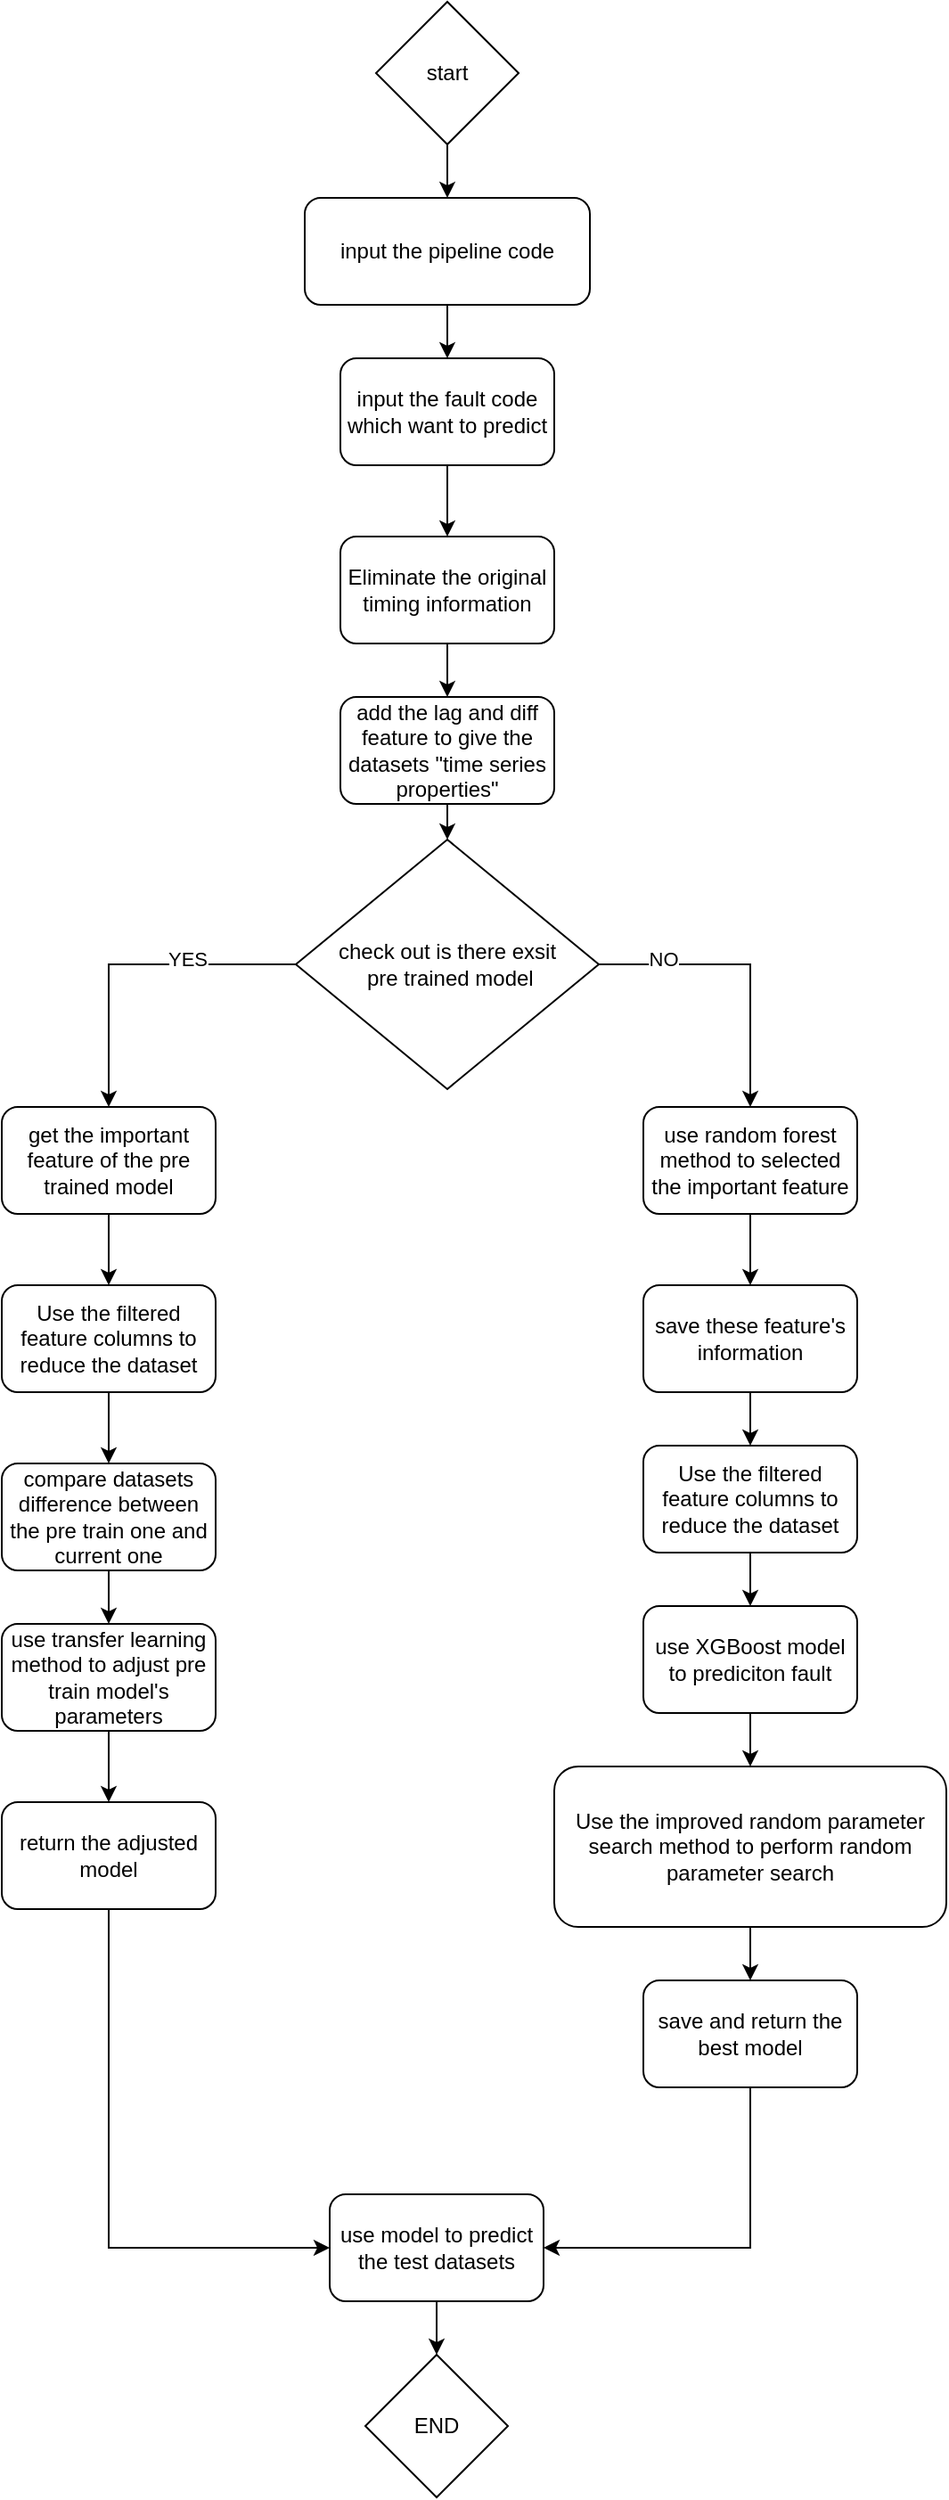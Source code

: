 <mxfile version="24.6.4" type="github">
  <diagram name="第 1 页" id="ZZP4DtZy3uweT7do1U-z">
    <mxGraphModel dx="1703" dy="1140" grid="1" gridSize="10" guides="1" tooltips="1" connect="1" arrows="1" fold="1" page="1" pageScale="1" pageWidth="827" pageHeight="1169" math="0" shadow="0">
      <root>
        <mxCell id="0" />
        <mxCell id="1" parent="0" />
        <mxCell id="yVVEGM8As_ze5ZNv9kSu-3" value="" style="edgeStyle=orthogonalEdgeStyle;rounded=0;orthogonalLoop=1;jettySize=auto;html=1;" parent="1" source="yVVEGM8As_ze5ZNv9kSu-1" target="yVVEGM8As_ze5ZNv9kSu-2" edge="1">
          <mxGeometry relative="1" as="geometry" />
        </mxCell>
        <mxCell id="yVVEGM8As_ze5ZNv9kSu-1" value="start" style="rhombus;whiteSpace=wrap;html=1;" parent="1" vertex="1">
          <mxGeometry x="320" y="50" width="80" height="80" as="geometry" />
        </mxCell>
        <mxCell id="yVVEGM8As_ze5ZNv9kSu-5" value="" style="edgeStyle=orthogonalEdgeStyle;rounded=0;orthogonalLoop=1;jettySize=auto;html=1;" parent="1" source="yVVEGM8As_ze5ZNv9kSu-2" target="yVVEGM8As_ze5ZNv9kSu-4" edge="1">
          <mxGeometry relative="1" as="geometry" />
        </mxCell>
        <mxCell id="yVVEGM8As_ze5ZNv9kSu-2" value="input the pipeline code" style="rounded=1;whiteSpace=wrap;html=1;" parent="1" vertex="1">
          <mxGeometry x="280" y="160" width="160" height="60" as="geometry" />
        </mxCell>
        <mxCell id="yVVEGM8As_ze5ZNv9kSu-13" value="" style="edgeStyle=orthogonalEdgeStyle;rounded=0;orthogonalLoop=1;jettySize=auto;html=1;" parent="1" source="yVVEGM8As_ze5ZNv9kSu-4" edge="1">
          <mxGeometry relative="1" as="geometry">
            <mxPoint x="360" y="350" as="targetPoint" />
          </mxGeometry>
        </mxCell>
        <mxCell id="yVVEGM8As_ze5ZNv9kSu-4" value="input the fault code which want to predict" style="whiteSpace=wrap;html=1;rounded=1;" parent="1" vertex="1">
          <mxGeometry x="300" y="250" width="120" height="60" as="geometry" />
        </mxCell>
        <mxCell id="yVVEGM8As_ze5ZNv9kSu-17" style="edgeStyle=orthogonalEdgeStyle;rounded=0;orthogonalLoop=1;jettySize=auto;html=1;exitX=0;exitY=0.5;exitDx=0;exitDy=0;entryX=0.5;entryY=0;entryDx=0;entryDy=0;" parent="1" source="yVVEGM8As_ze5ZNv9kSu-10" target="yVVEGM8As_ze5ZNv9kSu-15" edge="1">
          <mxGeometry relative="1" as="geometry" />
        </mxCell>
        <mxCell id="yVVEGM8As_ze5ZNv9kSu-18" value="YES" style="edgeLabel;html=1;align=center;verticalAlign=middle;resizable=0;points=[];" parent="yVVEGM8As_ze5ZNv9kSu-17" vertex="1" connectable="0">
          <mxGeometry x="-0.341" y="-3" relative="1" as="geometry">
            <mxPoint as="offset" />
          </mxGeometry>
        </mxCell>
        <mxCell id="yVVEGM8As_ze5ZNv9kSu-19" style="edgeStyle=orthogonalEdgeStyle;rounded=0;orthogonalLoop=1;jettySize=auto;html=1;exitX=1;exitY=0.5;exitDx=0;exitDy=0;entryX=0.5;entryY=0;entryDx=0;entryDy=0;" parent="1" source="yVVEGM8As_ze5ZNv9kSu-10" target="yVVEGM8As_ze5ZNv9kSu-16" edge="1">
          <mxGeometry relative="1" as="geometry" />
        </mxCell>
        <mxCell id="yVVEGM8As_ze5ZNv9kSu-20" value="NO" style="edgeLabel;html=1;align=center;verticalAlign=middle;resizable=0;points=[];" parent="yVVEGM8As_ze5ZNv9kSu-19" vertex="1" connectable="0">
          <mxGeometry x="-0.564" y="3" relative="1" as="geometry">
            <mxPoint as="offset" />
          </mxGeometry>
        </mxCell>
        <mxCell id="yVVEGM8As_ze5ZNv9kSu-10" value="check out is there exsit&lt;div&gt;&amp;nbsp;pre trained model&lt;/div&gt;" style="rhombus;whiteSpace=wrap;html=1;" parent="1" vertex="1">
          <mxGeometry x="275" y="520" width="170" height="140" as="geometry" />
        </mxCell>
        <mxCell id="yVVEGM8As_ze5ZNv9kSu-22" value="" style="edgeStyle=orthogonalEdgeStyle;rounded=0;orthogonalLoop=1;jettySize=auto;html=1;" parent="1" source="yVVEGM8As_ze5ZNv9kSu-15" target="yVVEGM8As_ze5ZNv9kSu-21" edge="1">
          <mxGeometry relative="1" as="geometry" />
        </mxCell>
        <mxCell id="yVVEGM8As_ze5ZNv9kSu-15" value="&lt;div&gt;&lt;br&gt;&lt;/div&gt;get the important feature of the pre trained model&lt;div&gt;&lt;br&gt;&lt;/div&gt;" style="rounded=1;whiteSpace=wrap;html=1;" parent="1" vertex="1">
          <mxGeometry x="110" y="670" width="120" height="60" as="geometry" />
        </mxCell>
        <mxCell id="yVVEGM8As_ze5ZNv9kSu-28" value="" style="edgeStyle=orthogonalEdgeStyle;rounded=0;orthogonalLoop=1;jettySize=auto;html=1;" parent="1" source="yVVEGM8As_ze5ZNv9kSu-16" target="yVVEGM8As_ze5ZNv9kSu-27" edge="1">
          <mxGeometry relative="1" as="geometry" />
        </mxCell>
        <mxCell id="yVVEGM8As_ze5ZNv9kSu-16" value="use random forest method to selected the important feature" style="rounded=1;whiteSpace=wrap;html=1;" parent="1" vertex="1">
          <mxGeometry x="470" y="670" width="120" height="60" as="geometry" />
        </mxCell>
        <mxCell id="yVVEGM8As_ze5ZNv9kSu-24" value="" style="edgeStyle=orthogonalEdgeStyle;rounded=0;orthogonalLoop=1;jettySize=auto;html=1;" parent="1" source="yVVEGM8As_ze5ZNv9kSu-21" target="yVVEGM8As_ze5ZNv9kSu-23" edge="1">
          <mxGeometry relative="1" as="geometry" />
        </mxCell>
        <mxCell id="yVVEGM8As_ze5ZNv9kSu-21" value="Use the filtered feature columns to reduce the dataset" style="whiteSpace=wrap;html=1;rounded=1;" parent="1" vertex="1">
          <mxGeometry x="110" y="770" width="120" height="60" as="geometry" />
        </mxCell>
        <mxCell id="yVVEGM8As_ze5ZNv9kSu-26" value="" style="edgeStyle=orthogonalEdgeStyle;rounded=0;orthogonalLoop=1;jettySize=auto;html=1;" parent="1" source="yVVEGM8As_ze5ZNv9kSu-23" target="yVVEGM8As_ze5ZNv9kSu-25" edge="1">
          <mxGeometry relative="1" as="geometry" />
        </mxCell>
        <mxCell id="yVVEGM8As_ze5ZNv9kSu-23" value="compare datasets difference between the pre train one and current one" style="whiteSpace=wrap;html=1;rounded=1;" parent="1" vertex="1">
          <mxGeometry x="110" y="870" width="120" height="60" as="geometry" />
        </mxCell>
        <mxCell id="H2bx0KXIKEUTD5f2-NcN-2" value="" style="edgeStyle=orthogonalEdgeStyle;rounded=0;orthogonalLoop=1;jettySize=auto;html=1;" parent="1" source="yVVEGM8As_ze5ZNv9kSu-25" target="H2bx0KXIKEUTD5f2-NcN-1" edge="1">
          <mxGeometry relative="1" as="geometry" />
        </mxCell>
        <mxCell id="yVVEGM8As_ze5ZNv9kSu-25" value="use transfer learning method to adjust pre train model&#39;s parameters" style="whiteSpace=wrap;html=1;rounded=1;" parent="1" vertex="1">
          <mxGeometry x="110" y="960" width="120" height="60" as="geometry" />
        </mxCell>
        <mxCell id="yVVEGM8As_ze5ZNv9kSu-30" value="" style="edgeStyle=orthogonalEdgeStyle;rounded=0;orthogonalLoop=1;jettySize=auto;html=1;" parent="1" source="yVVEGM8As_ze5ZNv9kSu-27" target="yVVEGM8As_ze5ZNv9kSu-29" edge="1">
          <mxGeometry relative="1" as="geometry" />
        </mxCell>
        <mxCell id="yVVEGM8As_ze5ZNv9kSu-27" value="save these feature&#39;s information" style="whiteSpace=wrap;html=1;rounded=1;" parent="1" vertex="1">
          <mxGeometry x="470" y="770" width="120" height="60" as="geometry" />
        </mxCell>
        <mxCell id="yVVEGM8As_ze5ZNv9kSu-32" value="" style="edgeStyle=orthogonalEdgeStyle;rounded=0;orthogonalLoop=1;jettySize=auto;html=1;" parent="1" source="yVVEGM8As_ze5ZNv9kSu-29" target="yVVEGM8As_ze5ZNv9kSu-31" edge="1">
          <mxGeometry relative="1" as="geometry" />
        </mxCell>
        <mxCell id="yVVEGM8As_ze5ZNv9kSu-29" value="Use the filtered feature columns to reduce the dataset" style="whiteSpace=wrap;html=1;rounded=1;" parent="1" vertex="1">
          <mxGeometry x="470" y="860" width="120" height="60" as="geometry" />
        </mxCell>
        <mxCell id="yVVEGM8As_ze5ZNv9kSu-34" value="" style="edgeStyle=orthogonalEdgeStyle;rounded=0;orthogonalLoop=1;jettySize=auto;html=1;" parent="1" source="yVVEGM8As_ze5ZNv9kSu-31" target="yVVEGM8As_ze5ZNv9kSu-33" edge="1">
          <mxGeometry relative="1" as="geometry" />
        </mxCell>
        <mxCell id="yVVEGM8As_ze5ZNv9kSu-31" value="use XGBoost model to prediciton fault" style="whiteSpace=wrap;html=1;rounded=1;" parent="1" vertex="1">
          <mxGeometry x="470" y="950" width="120" height="60" as="geometry" />
        </mxCell>
        <mxCell id="yVVEGM8As_ze5ZNv9kSu-36" value="" style="edgeStyle=orthogonalEdgeStyle;rounded=0;orthogonalLoop=1;jettySize=auto;html=1;" parent="1" source="yVVEGM8As_ze5ZNv9kSu-33" target="yVVEGM8As_ze5ZNv9kSu-35" edge="1">
          <mxGeometry relative="1" as="geometry" />
        </mxCell>
        <mxCell id="yVVEGM8As_ze5ZNv9kSu-33" value="Use the improved random parameter search method to perform random parameter search" style="whiteSpace=wrap;html=1;rounded=1;" parent="1" vertex="1">
          <mxGeometry x="420" y="1040" width="220" height="90" as="geometry" />
        </mxCell>
        <mxCell id="H2bx0KXIKEUTD5f2-NcN-8" style="edgeStyle=orthogonalEdgeStyle;rounded=0;orthogonalLoop=1;jettySize=auto;html=1;exitX=0.5;exitY=1;exitDx=0;exitDy=0;entryX=1;entryY=0.5;entryDx=0;entryDy=0;" parent="1" source="yVVEGM8As_ze5ZNv9kSu-35" target="H2bx0KXIKEUTD5f2-NcN-3" edge="1">
          <mxGeometry relative="1" as="geometry" />
        </mxCell>
        <mxCell id="yVVEGM8As_ze5ZNv9kSu-35" value="save and return the best model" style="whiteSpace=wrap;html=1;rounded=1;" parent="1" vertex="1">
          <mxGeometry x="470" y="1160" width="120" height="60" as="geometry" />
        </mxCell>
        <mxCell id="yVVEGM8As_ze5ZNv9kSu-42" style="edgeStyle=orthogonalEdgeStyle;rounded=0;orthogonalLoop=1;jettySize=auto;html=1;exitX=0.5;exitY=1;exitDx=0;exitDy=0;entryX=0.5;entryY=0;entryDx=0;entryDy=0;" parent="1" source="yVVEGM8As_ze5ZNv9kSu-37" target="yVVEGM8As_ze5ZNv9kSu-41" edge="1">
          <mxGeometry relative="1" as="geometry" />
        </mxCell>
        <mxCell id="yVVEGM8As_ze5ZNv9kSu-37" value="Eliminate the original timing information" style="rounded=1;whiteSpace=wrap;html=1;" parent="1" vertex="1">
          <mxGeometry x="300" y="350" width="120" height="60" as="geometry" />
        </mxCell>
        <mxCell id="yVVEGM8As_ze5ZNv9kSu-43" style="edgeStyle=orthogonalEdgeStyle;rounded=0;orthogonalLoop=1;jettySize=auto;html=1;exitX=0.5;exitY=1;exitDx=0;exitDy=0;entryX=0.5;entryY=0;entryDx=0;entryDy=0;" parent="1" source="yVVEGM8As_ze5ZNv9kSu-41" target="yVVEGM8As_ze5ZNv9kSu-10" edge="1">
          <mxGeometry relative="1" as="geometry" />
        </mxCell>
        <mxCell id="yVVEGM8As_ze5ZNv9kSu-41" value="add the lag and diff feature to give the datasets &quot;time series properties&quot;" style="rounded=1;whiteSpace=wrap;html=1;" parent="1" vertex="1">
          <mxGeometry x="300" y="440" width="120" height="60" as="geometry" />
        </mxCell>
        <mxCell id="H2bx0KXIKEUTD5f2-NcN-4" value="" style="edgeStyle=orthogonalEdgeStyle;rounded=0;orthogonalLoop=1;jettySize=auto;html=1;" parent="1" source="H2bx0KXIKEUTD5f2-NcN-1" target="H2bx0KXIKEUTD5f2-NcN-3" edge="1">
          <mxGeometry relative="1" as="geometry">
            <Array as="points">
              <mxPoint x="170" y="1310" />
            </Array>
          </mxGeometry>
        </mxCell>
        <mxCell id="H2bx0KXIKEUTD5f2-NcN-1" value="return the adjusted model" style="whiteSpace=wrap;html=1;rounded=1;" parent="1" vertex="1">
          <mxGeometry x="110" y="1060" width="120" height="60" as="geometry" />
        </mxCell>
        <mxCell id="X2XlCmgp9ga-gIq1uGMV-1" style="edgeStyle=orthogonalEdgeStyle;rounded=0;orthogonalLoop=1;jettySize=auto;html=1;exitX=0.5;exitY=1;exitDx=0;exitDy=0;entryX=0.5;entryY=0;entryDx=0;entryDy=0;" edge="1" parent="1" source="H2bx0KXIKEUTD5f2-NcN-3" target="H2bx0KXIKEUTD5f2-NcN-5">
          <mxGeometry relative="1" as="geometry" />
        </mxCell>
        <mxCell id="H2bx0KXIKEUTD5f2-NcN-3" value="use model to predict the test datasets" style="whiteSpace=wrap;html=1;rounded=1;" parent="1" vertex="1">
          <mxGeometry x="294" y="1280" width="120" height="60" as="geometry" />
        </mxCell>
        <mxCell id="H2bx0KXIKEUTD5f2-NcN-5" value="END" style="rhombus;whiteSpace=wrap;html=1;" parent="1" vertex="1">
          <mxGeometry x="314" y="1370" width="80" height="80" as="geometry" />
        </mxCell>
      </root>
    </mxGraphModel>
  </diagram>
</mxfile>
